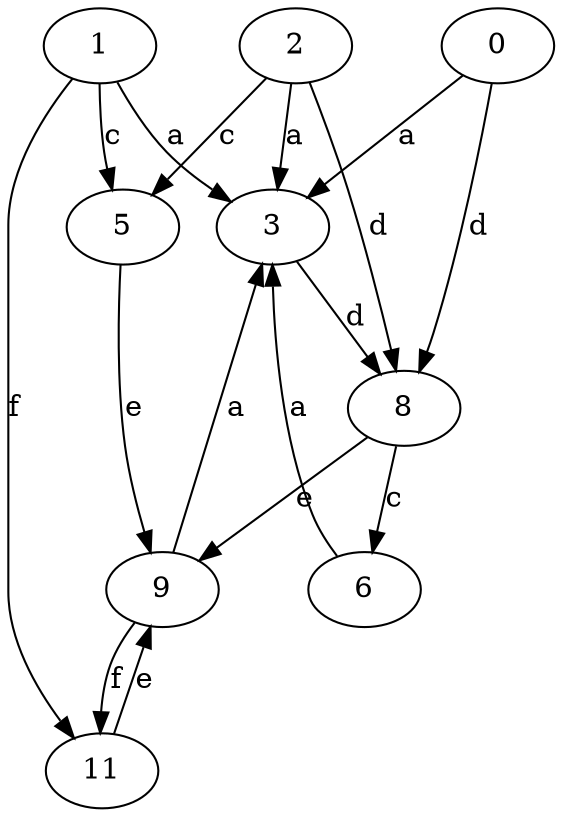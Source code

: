 strict digraph  {
1;
2;
3;
5;
0;
6;
8;
9;
11;
1 -> 3  [label=a];
1 -> 5  [label=c];
1 -> 11  [label=f];
2 -> 3  [label=a];
2 -> 5  [label=c];
2 -> 8  [label=d];
3 -> 8  [label=d];
5 -> 9  [label=e];
0 -> 3  [label=a];
0 -> 8  [label=d];
6 -> 3  [label=a];
8 -> 6  [label=c];
8 -> 9  [label=e];
9 -> 3  [label=a];
9 -> 11  [label=f];
11 -> 9  [label=e];
}
